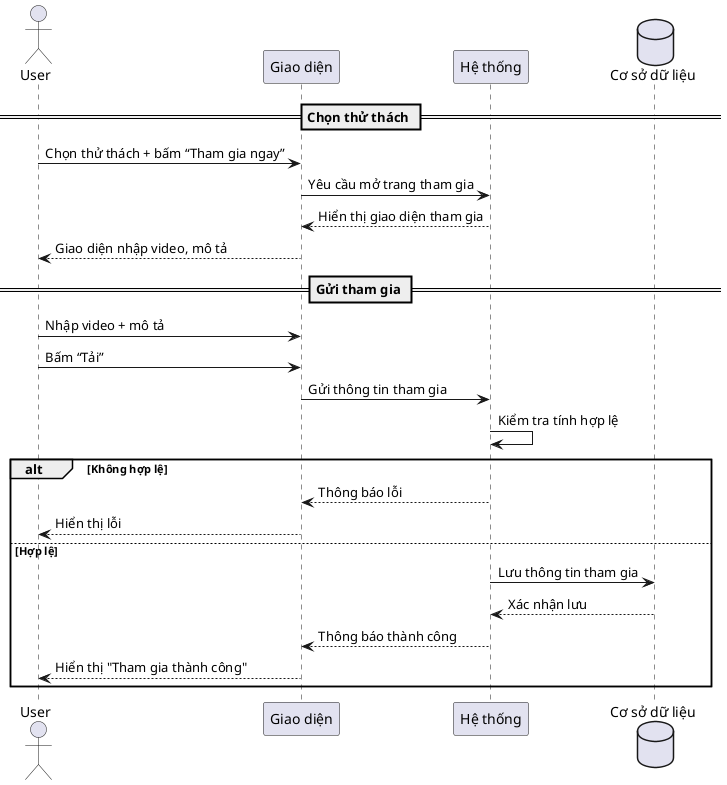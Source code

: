 @startuml
actor User
participant "Giao diện" as UI
participant "Hệ thống" as System
database "Cơ sở dữ liệu" as DB

== Chọn thử thách ==
User -> UI : Chọn thử thách + bấm “Tham gia ngay”
UI -> System : Yêu cầu mở trang tham gia
System --> UI : Hiển thị giao diện tham gia
UI --> User : Giao diện nhập video, mô tả

== Gửi tham gia ==
User -> UI : Nhập video + mô tả
User -> UI : Bấm “Tải”
UI -> System : Gửi thông tin tham gia
System -> System : Kiểm tra tính hợp lệ

alt Không hợp lệ
    System --> UI : Thông báo lỗi
    UI --> User : Hiển thị lỗi
else Hợp lệ
    System -> DB : Lưu thông tin tham gia
    DB --> System : Xác nhận lưu
    System --> UI : Thông báo thành công
    UI --> User : Hiển thị "Tham gia thành công"
end
@enduml
